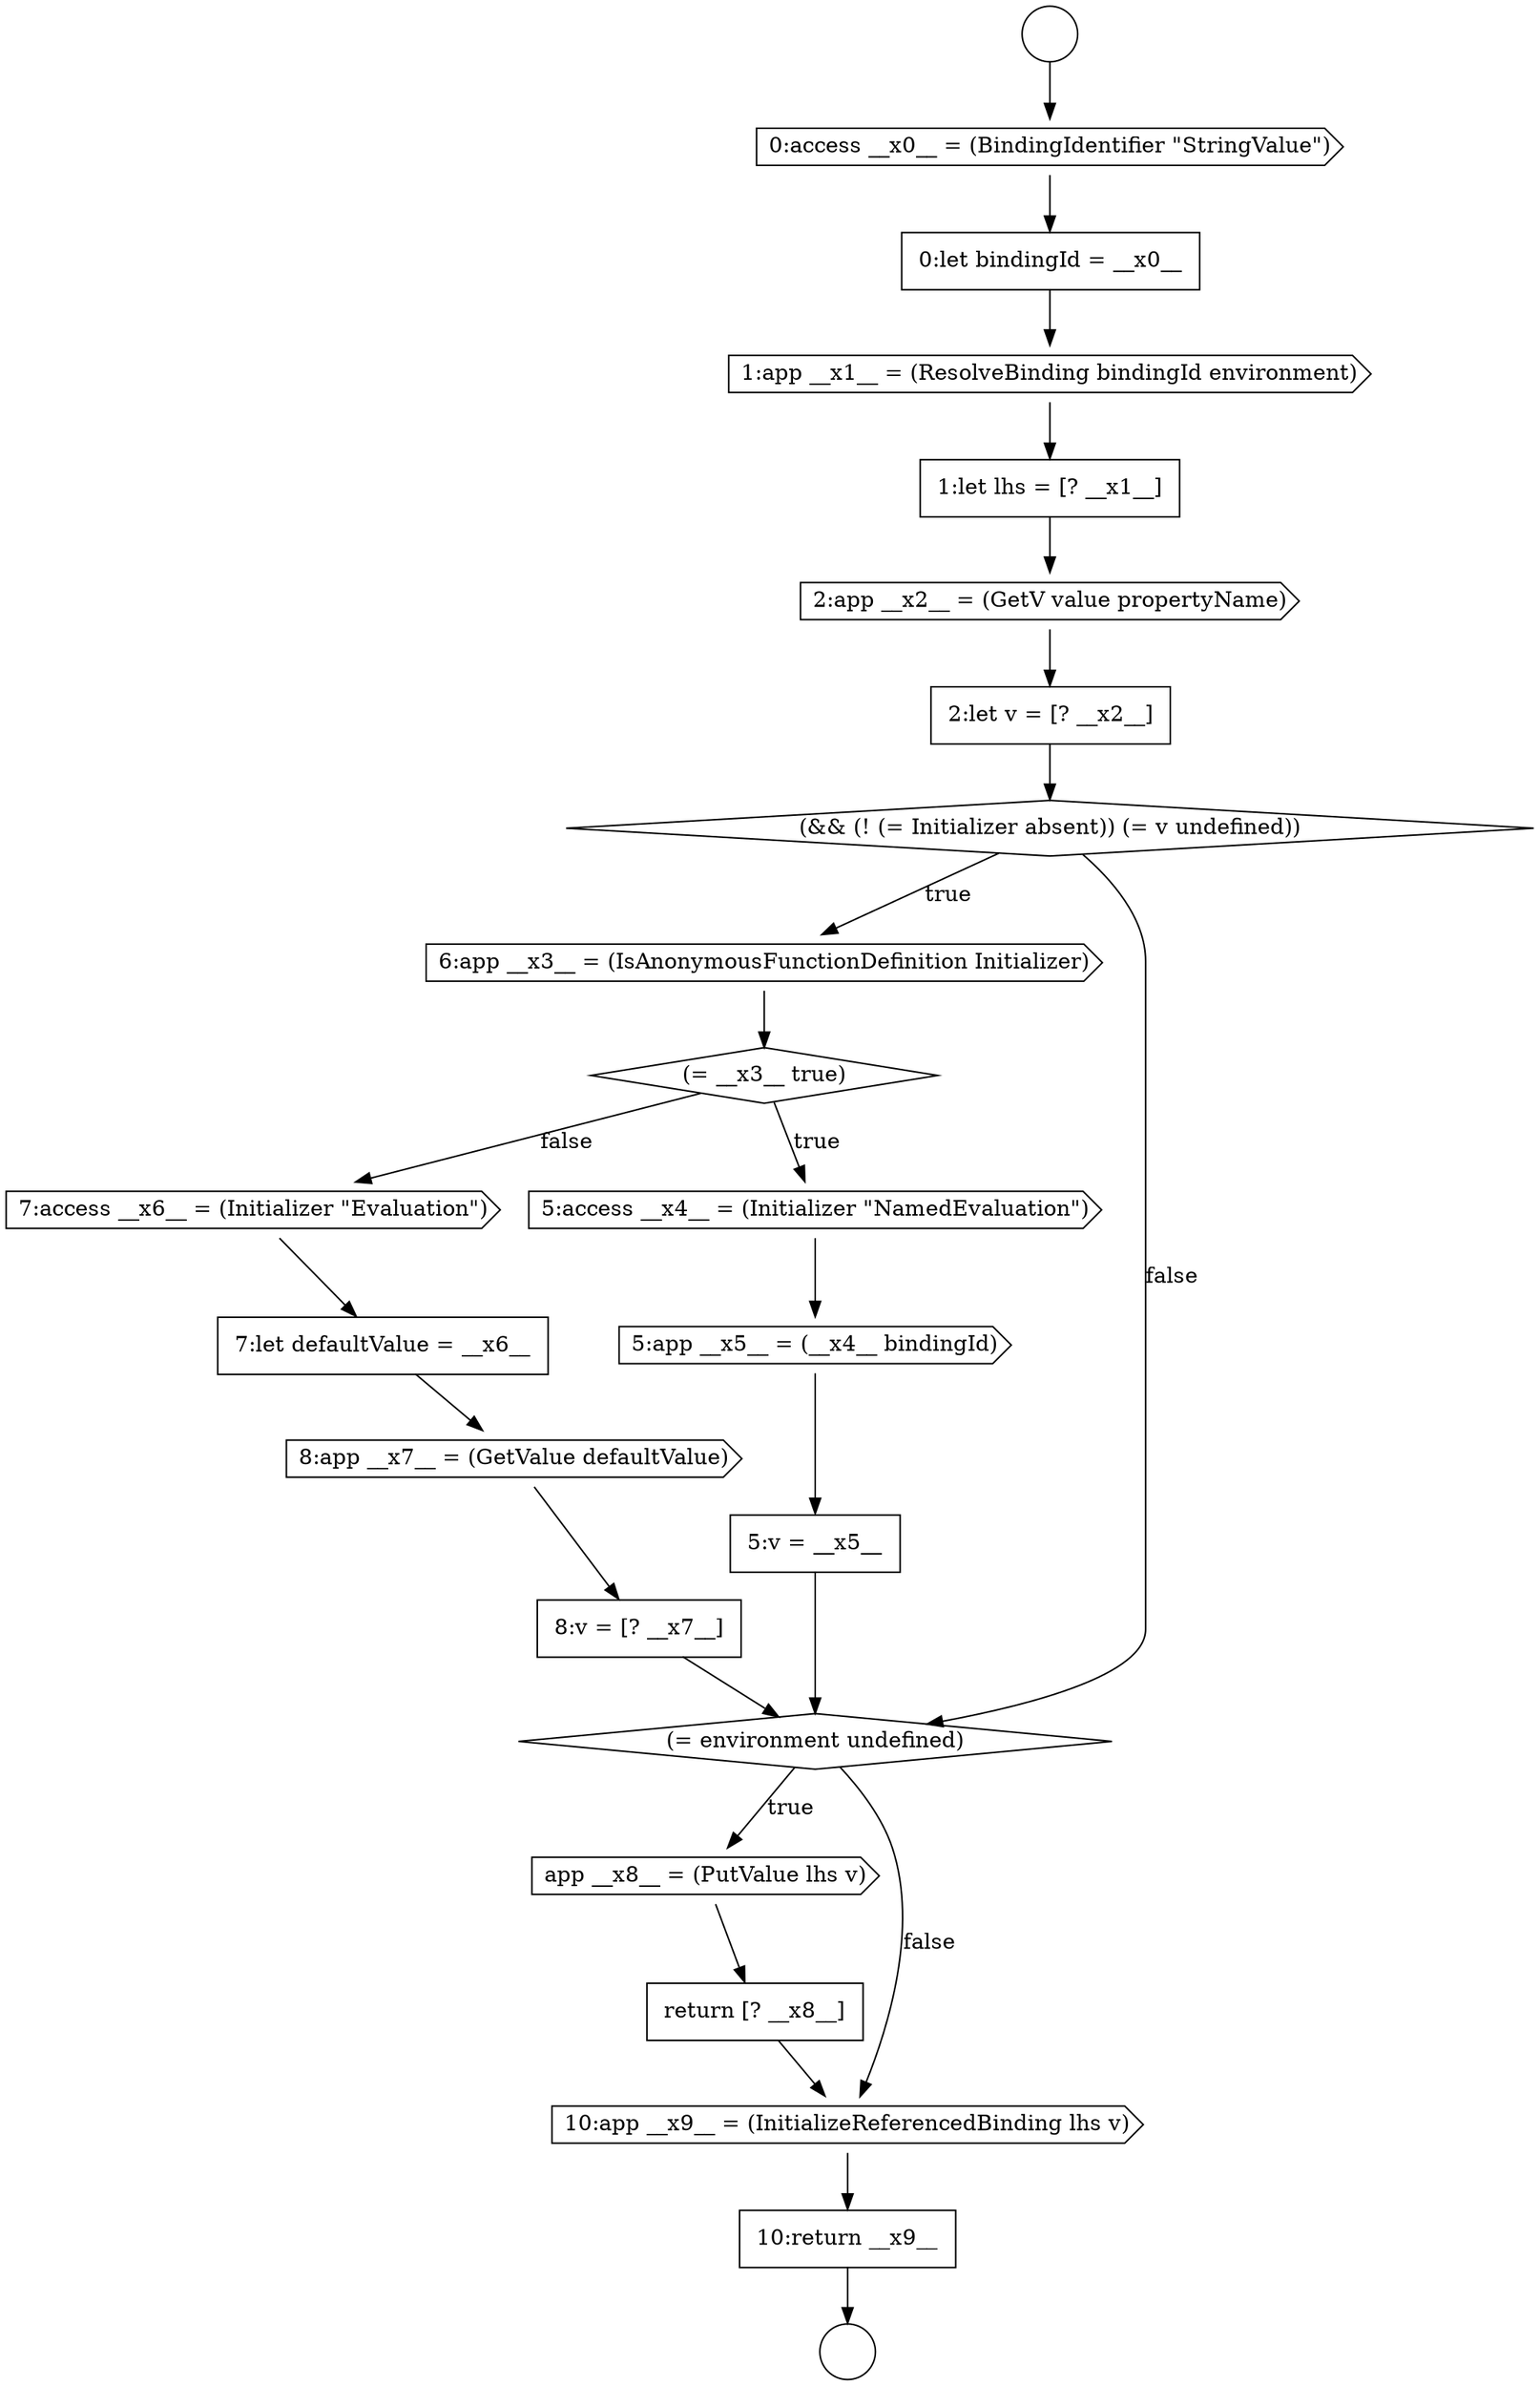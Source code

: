 digraph {
  node6519 [shape=cds, label=<<font color="black">6:app __x3__ = (IsAnonymousFunctionDefinition Initializer)</font>> color="black" fillcolor="white" style=filled]
  node6523 [shape=none, margin=0, label=<<font color="black">
    <table border="0" cellborder="1" cellspacing="0" cellpadding="10">
      <tr><td align="left">5:v = __x5__</td></tr>
    </table>
  </font>> color="black" fillcolor="white" style=filled]
  node6529 [shape=cds, label=<<font color="black">app __x8__ = (PutValue lhs v)</font>> color="black" fillcolor="white" style=filled]
  node6528 [shape=diamond, label=<<font color="black">(= environment undefined)</font>> color="black" fillcolor="white" style=filled]
  node6518 [shape=diamond, label=<<font color="black">(&amp;&amp; (! (= Initializer absent)) (= v undefined))</font>> color="black" fillcolor="white" style=filled]
  node6514 [shape=cds, label=<<font color="black">1:app __x1__ = (ResolveBinding bindingId environment)</font>> color="black" fillcolor="white" style=filled]
  node6524 [shape=cds, label=<<font color="black">7:access __x6__ = (Initializer &quot;Evaluation&quot;)</font>> color="black" fillcolor="white" style=filled]
  node6510 [shape=circle label=" " color="black" fillcolor="white" style=filled]
  node6517 [shape=none, margin=0, label=<<font color="black">
    <table border="0" cellborder="1" cellspacing="0" cellpadding="10">
      <tr><td align="left">2:let v = [? __x2__]</td></tr>
    </table>
  </font>> color="black" fillcolor="white" style=filled]
  node6513 [shape=none, margin=0, label=<<font color="black">
    <table border="0" cellborder="1" cellspacing="0" cellpadding="10">
      <tr><td align="left">0:let bindingId = __x0__</td></tr>
    </table>
  </font>> color="black" fillcolor="white" style=filled]
  node6520 [shape=diamond, label=<<font color="black">(= __x3__ true)</font>> color="black" fillcolor="white" style=filled]
  node6530 [shape=none, margin=0, label=<<font color="black">
    <table border="0" cellborder="1" cellspacing="0" cellpadding="10">
      <tr><td align="left">return [? __x8__]</td></tr>
    </table>
  </font>> color="black" fillcolor="white" style=filled]
  node6512 [shape=cds, label=<<font color="black">0:access __x0__ = (BindingIdentifier &quot;StringValue&quot;)</font>> color="black" fillcolor="white" style=filled]
  node6527 [shape=none, margin=0, label=<<font color="black">
    <table border="0" cellborder="1" cellspacing="0" cellpadding="10">
      <tr><td align="left">8:v = [? __x7__]</td></tr>
    </table>
  </font>> color="black" fillcolor="white" style=filled]
  node6522 [shape=cds, label=<<font color="black">5:app __x5__ = (__x4__ bindingId)</font>> color="black" fillcolor="white" style=filled]
  node6515 [shape=none, margin=0, label=<<font color="black">
    <table border="0" cellborder="1" cellspacing="0" cellpadding="10">
      <tr><td align="left">1:let lhs = [? __x1__]</td></tr>
    </table>
  </font>> color="black" fillcolor="white" style=filled]
  node6532 [shape=none, margin=0, label=<<font color="black">
    <table border="0" cellborder="1" cellspacing="0" cellpadding="10">
      <tr><td align="left">10:return __x9__</td></tr>
    </table>
  </font>> color="black" fillcolor="white" style=filled]
  node6525 [shape=none, margin=0, label=<<font color="black">
    <table border="0" cellborder="1" cellspacing="0" cellpadding="10">
      <tr><td align="left">7:let defaultValue = __x6__</td></tr>
    </table>
  </font>> color="black" fillcolor="white" style=filled]
  node6526 [shape=cds, label=<<font color="black">8:app __x7__ = (GetValue defaultValue)</font>> color="black" fillcolor="white" style=filled]
  node6511 [shape=circle label=" " color="black" fillcolor="white" style=filled]
  node6531 [shape=cds, label=<<font color="black">10:app __x9__ = (InitializeReferencedBinding lhs v)</font>> color="black" fillcolor="white" style=filled]
  node6516 [shape=cds, label=<<font color="black">2:app __x2__ = (GetV value propertyName)</font>> color="black" fillcolor="white" style=filled]
  node6521 [shape=cds, label=<<font color="black">5:access __x4__ = (Initializer &quot;NamedEvaluation&quot;)</font>> color="black" fillcolor="white" style=filled]
  node6529 -> node6530 [ color="black"]
  node6523 -> node6528 [ color="black"]
  node6532 -> node6511 [ color="black"]
  node6516 -> node6517 [ color="black"]
  node6531 -> node6532 [ color="black"]
  node6520 -> node6521 [label=<<font color="black">true</font>> color="black"]
  node6520 -> node6524 [label=<<font color="black">false</font>> color="black"]
  node6524 -> node6525 [ color="black"]
  node6525 -> node6526 [ color="black"]
  node6518 -> node6519 [label=<<font color="black">true</font>> color="black"]
  node6518 -> node6528 [label=<<font color="black">false</font>> color="black"]
  node6513 -> node6514 [ color="black"]
  node6510 -> node6512 [ color="black"]
  node6515 -> node6516 [ color="black"]
  node6517 -> node6518 [ color="black"]
  node6522 -> node6523 [ color="black"]
  node6521 -> node6522 [ color="black"]
  node6514 -> node6515 [ color="black"]
  node6512 -> node6513 [ color="black"]
  node6526 -> node6527 [ color="black"]
  node6528 -> node6529 [label=<<font color="black">true</font>> color="black"]
  node6528 -> node6531 [label=<<font color="black">false</font>> color="black"]
  node6527 -> node6528 [ color="black"]
  node6530 -> node6531 [ color="black"]
  node6519 -> node6520 [ color="black"]
}
